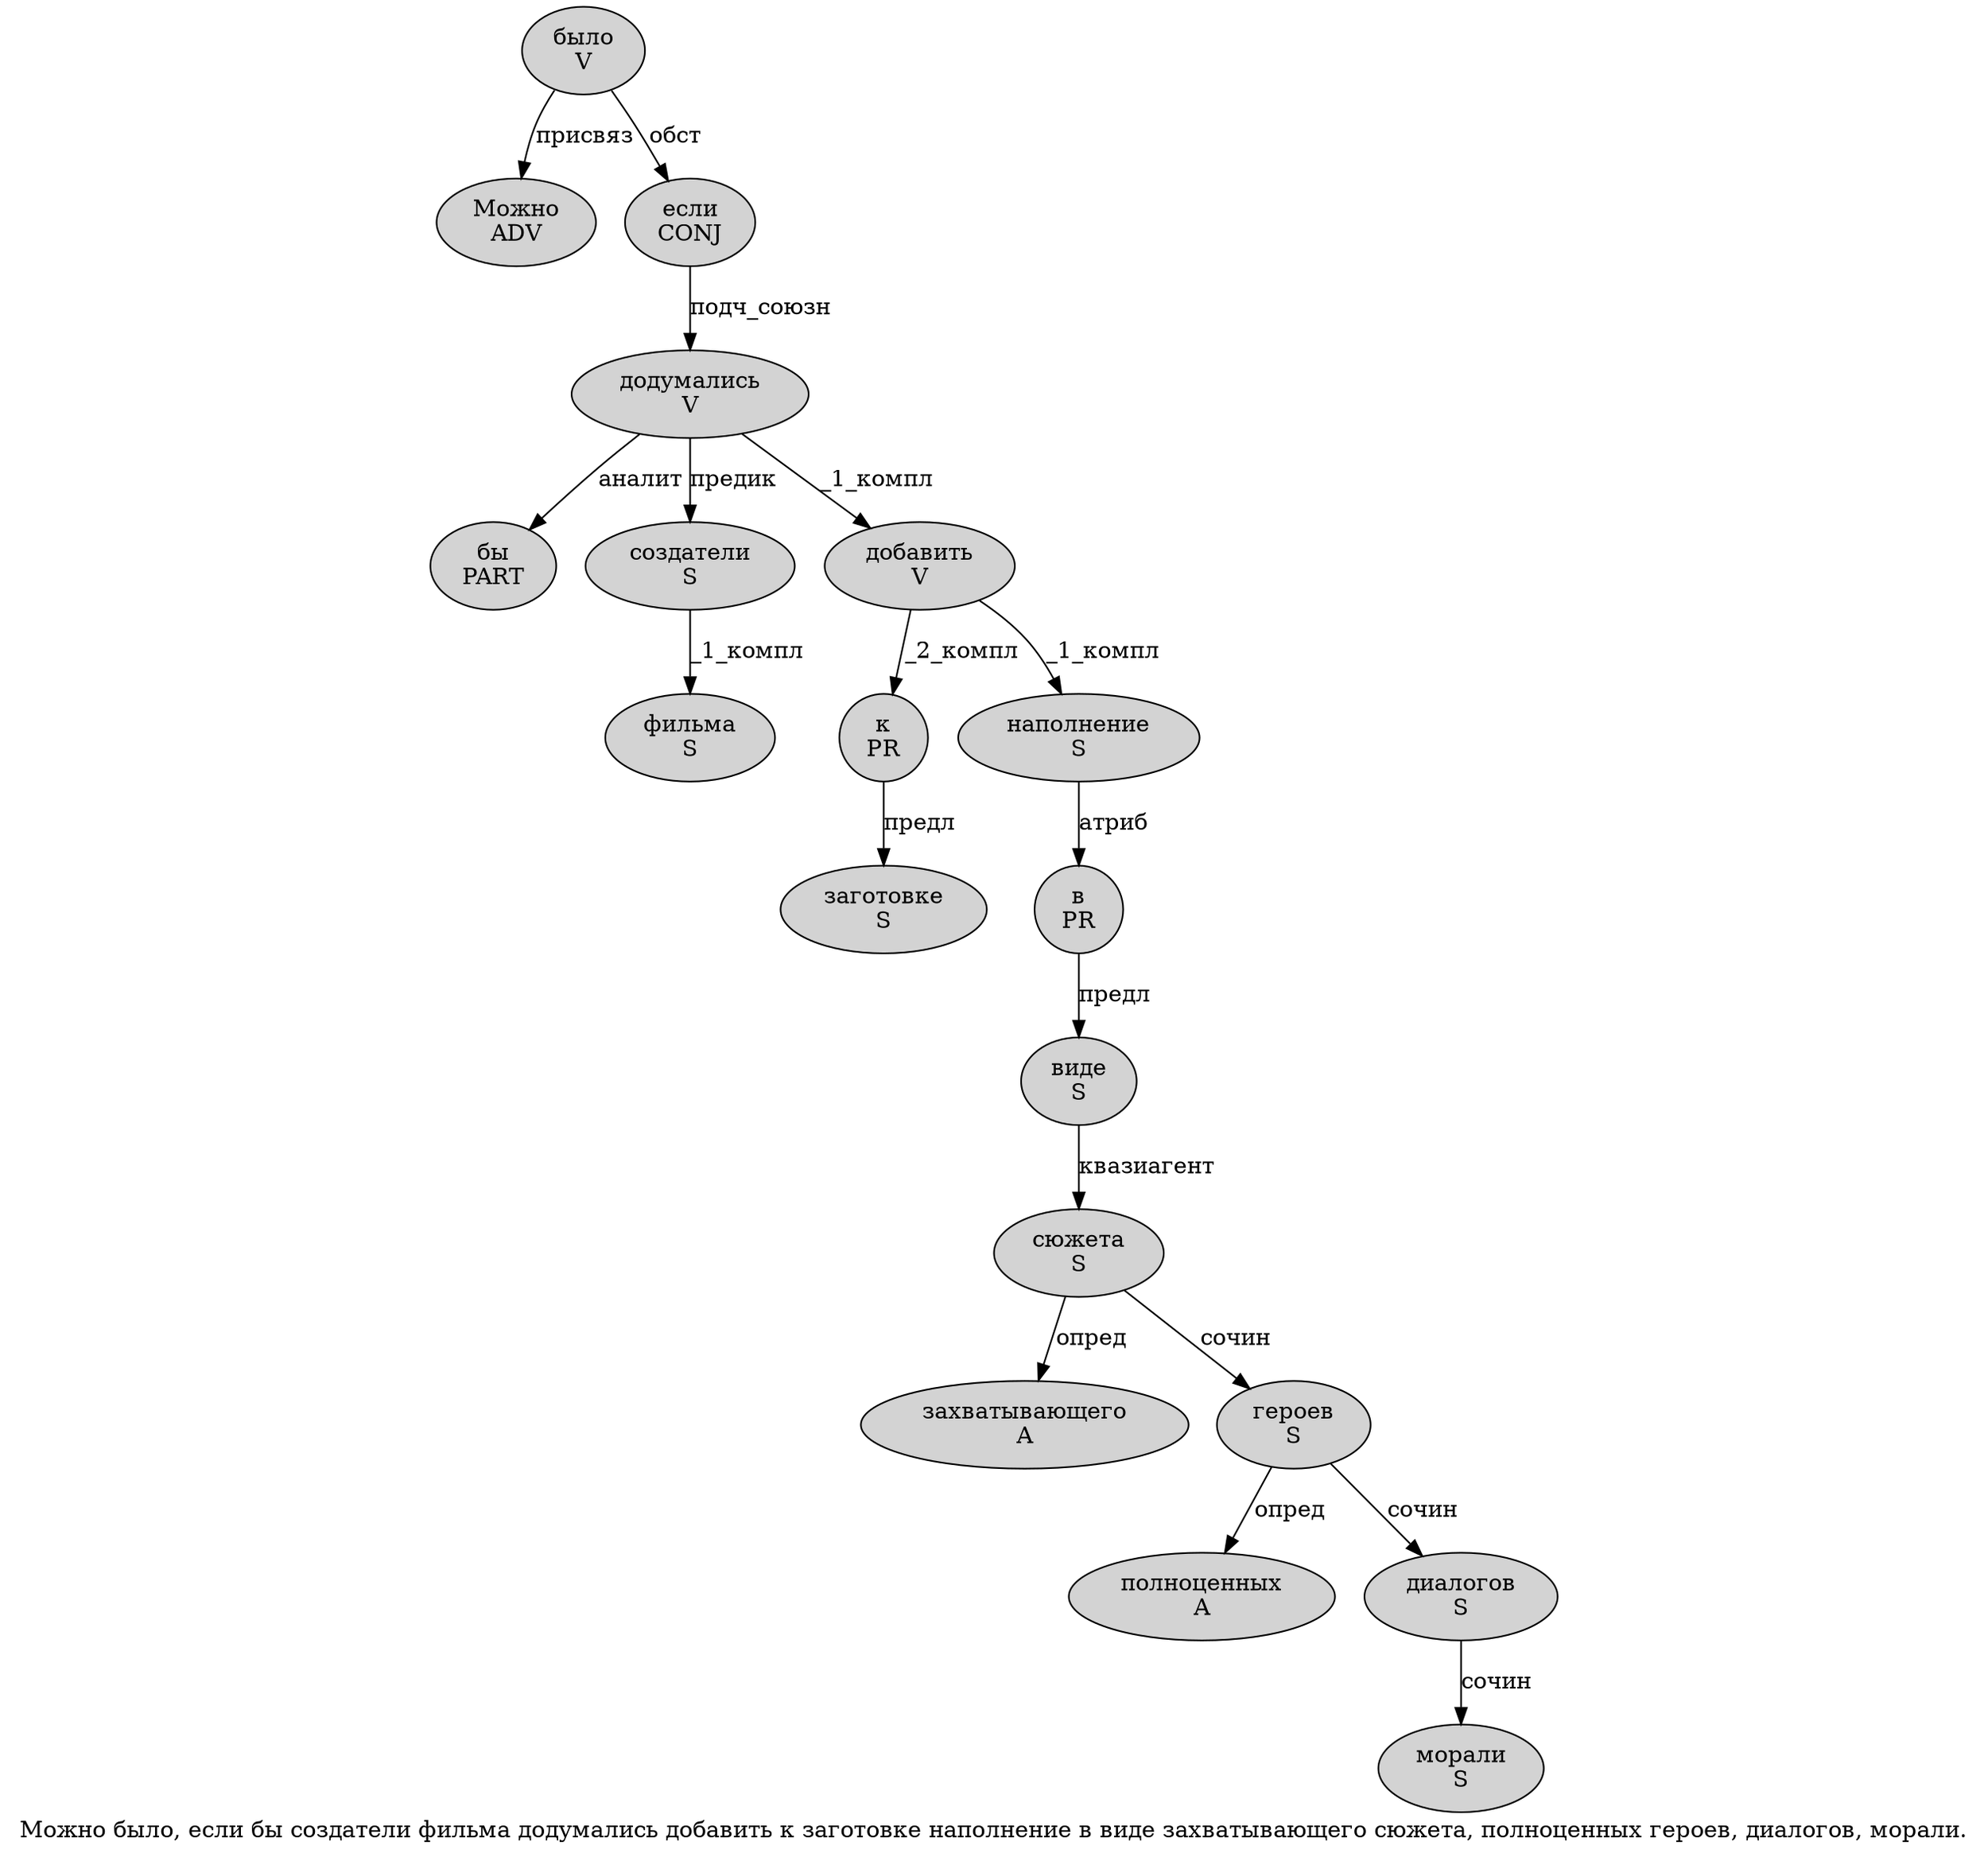 digraph SENTENCE_4204 {
	graph [label="Можно было, если бы создатели фильма додумались добавить к заготовке наполнение в виде захватывающего сюжета, полноценных героев, диалогов, морали."]
	node [style=filled]
		0 [label="Можно
ADV" color="" fillcolor=lightgray penwidth=1 shape=ellipse]
		1 [label="было
V" color="" fillcolor=lightgray penwidth=1 shape=ellipse]
		3 [label="если
CONJ" color="" fillcolor=lightgray penwidth=1 shape=ellipse]
		4 [label="бы
PART" color="" fillcolor=lightgray penwidth=1 shape=ellipse]
		5 [label="создатели
S" color="" fillcolor=lightgray penwidth=1 shape=ellipse]
		6 [label="фильма
S" color="" fillcolor=lightgray penwidth=1 shape=ellipse]
		7 [label="додумались
V" color="" fillcolor=lightgray penwidth=1 shape=ellipse]
		8 [label="добавить
V" color="" fillcolor=lightgray penwidth=1 shape=ellipse]
		9 [label="к
PR" color="" fillcolor=lightgray penwidth=1 shape=ellipse]
		10 [label="заготовке
S" color="" fillcolor=lightgray penwidth=1 shape=ellipse]
		11 [label="наполнение
S" color="" fillcolor=lightgray penwidth=1 shape=ellipse]
		12 [label="в
PR" color="" fillcolor=lightgray penwidth=1 shape=ellipse]
		13 [label="виде
S" color="" fillcolor=lightgray penwidth=1 shape=ellipse]
		14 [label="захватывающего
A" color="" fillcolor=lightgray penwidth=1 shape=ellipse]
		15 [label="сюжета
S" color="" fillcolor=lightgray penwidth=1 shape=ellipse]
		17 [label="полноценных
A" color="" fillcolor=lightgray penwidth=1 shape=ellipse]
		18 [label="героев
S" color="" fillcolor=lightgray penwidth=1 shape=ellipse]
		20 [label="диалогов
S" color="" fillcolor=lightgray penwidth=1 shape=ellipse]
		22 [label="морали
S" color="" fillcolor=lightgray penwidth=1 shape=ellipse]
			3 -> 7 [label="подч_союзн"]
			13 -> 15 [label="квазиагент"]
			7 -> 4 [label="аналит"]
			7 -> 5 [label="предик"]
			7 -> 8 [label="_1_компл"]
			18 -> 17 [label="опред"]
			18 -> 20 [label="сочин"]
			15 -> 14 [label="опред"]
			15 -> 18 [label="сочин"]
			8 -> 9 [label="_2_компл"]
			8 -> 11 [label="_1_компл"]
			5 -> 6 [label="_1_компл"]
			11 -> 12 [label="атриб"]
			9 -> 10 [label="предл"]
			1 -> 0 [label="присвяз"]
			1 -> 3 [label="обст"]
			20 -> 22 [label="сочин"]
			12 -> 13 [label="предл"]
}